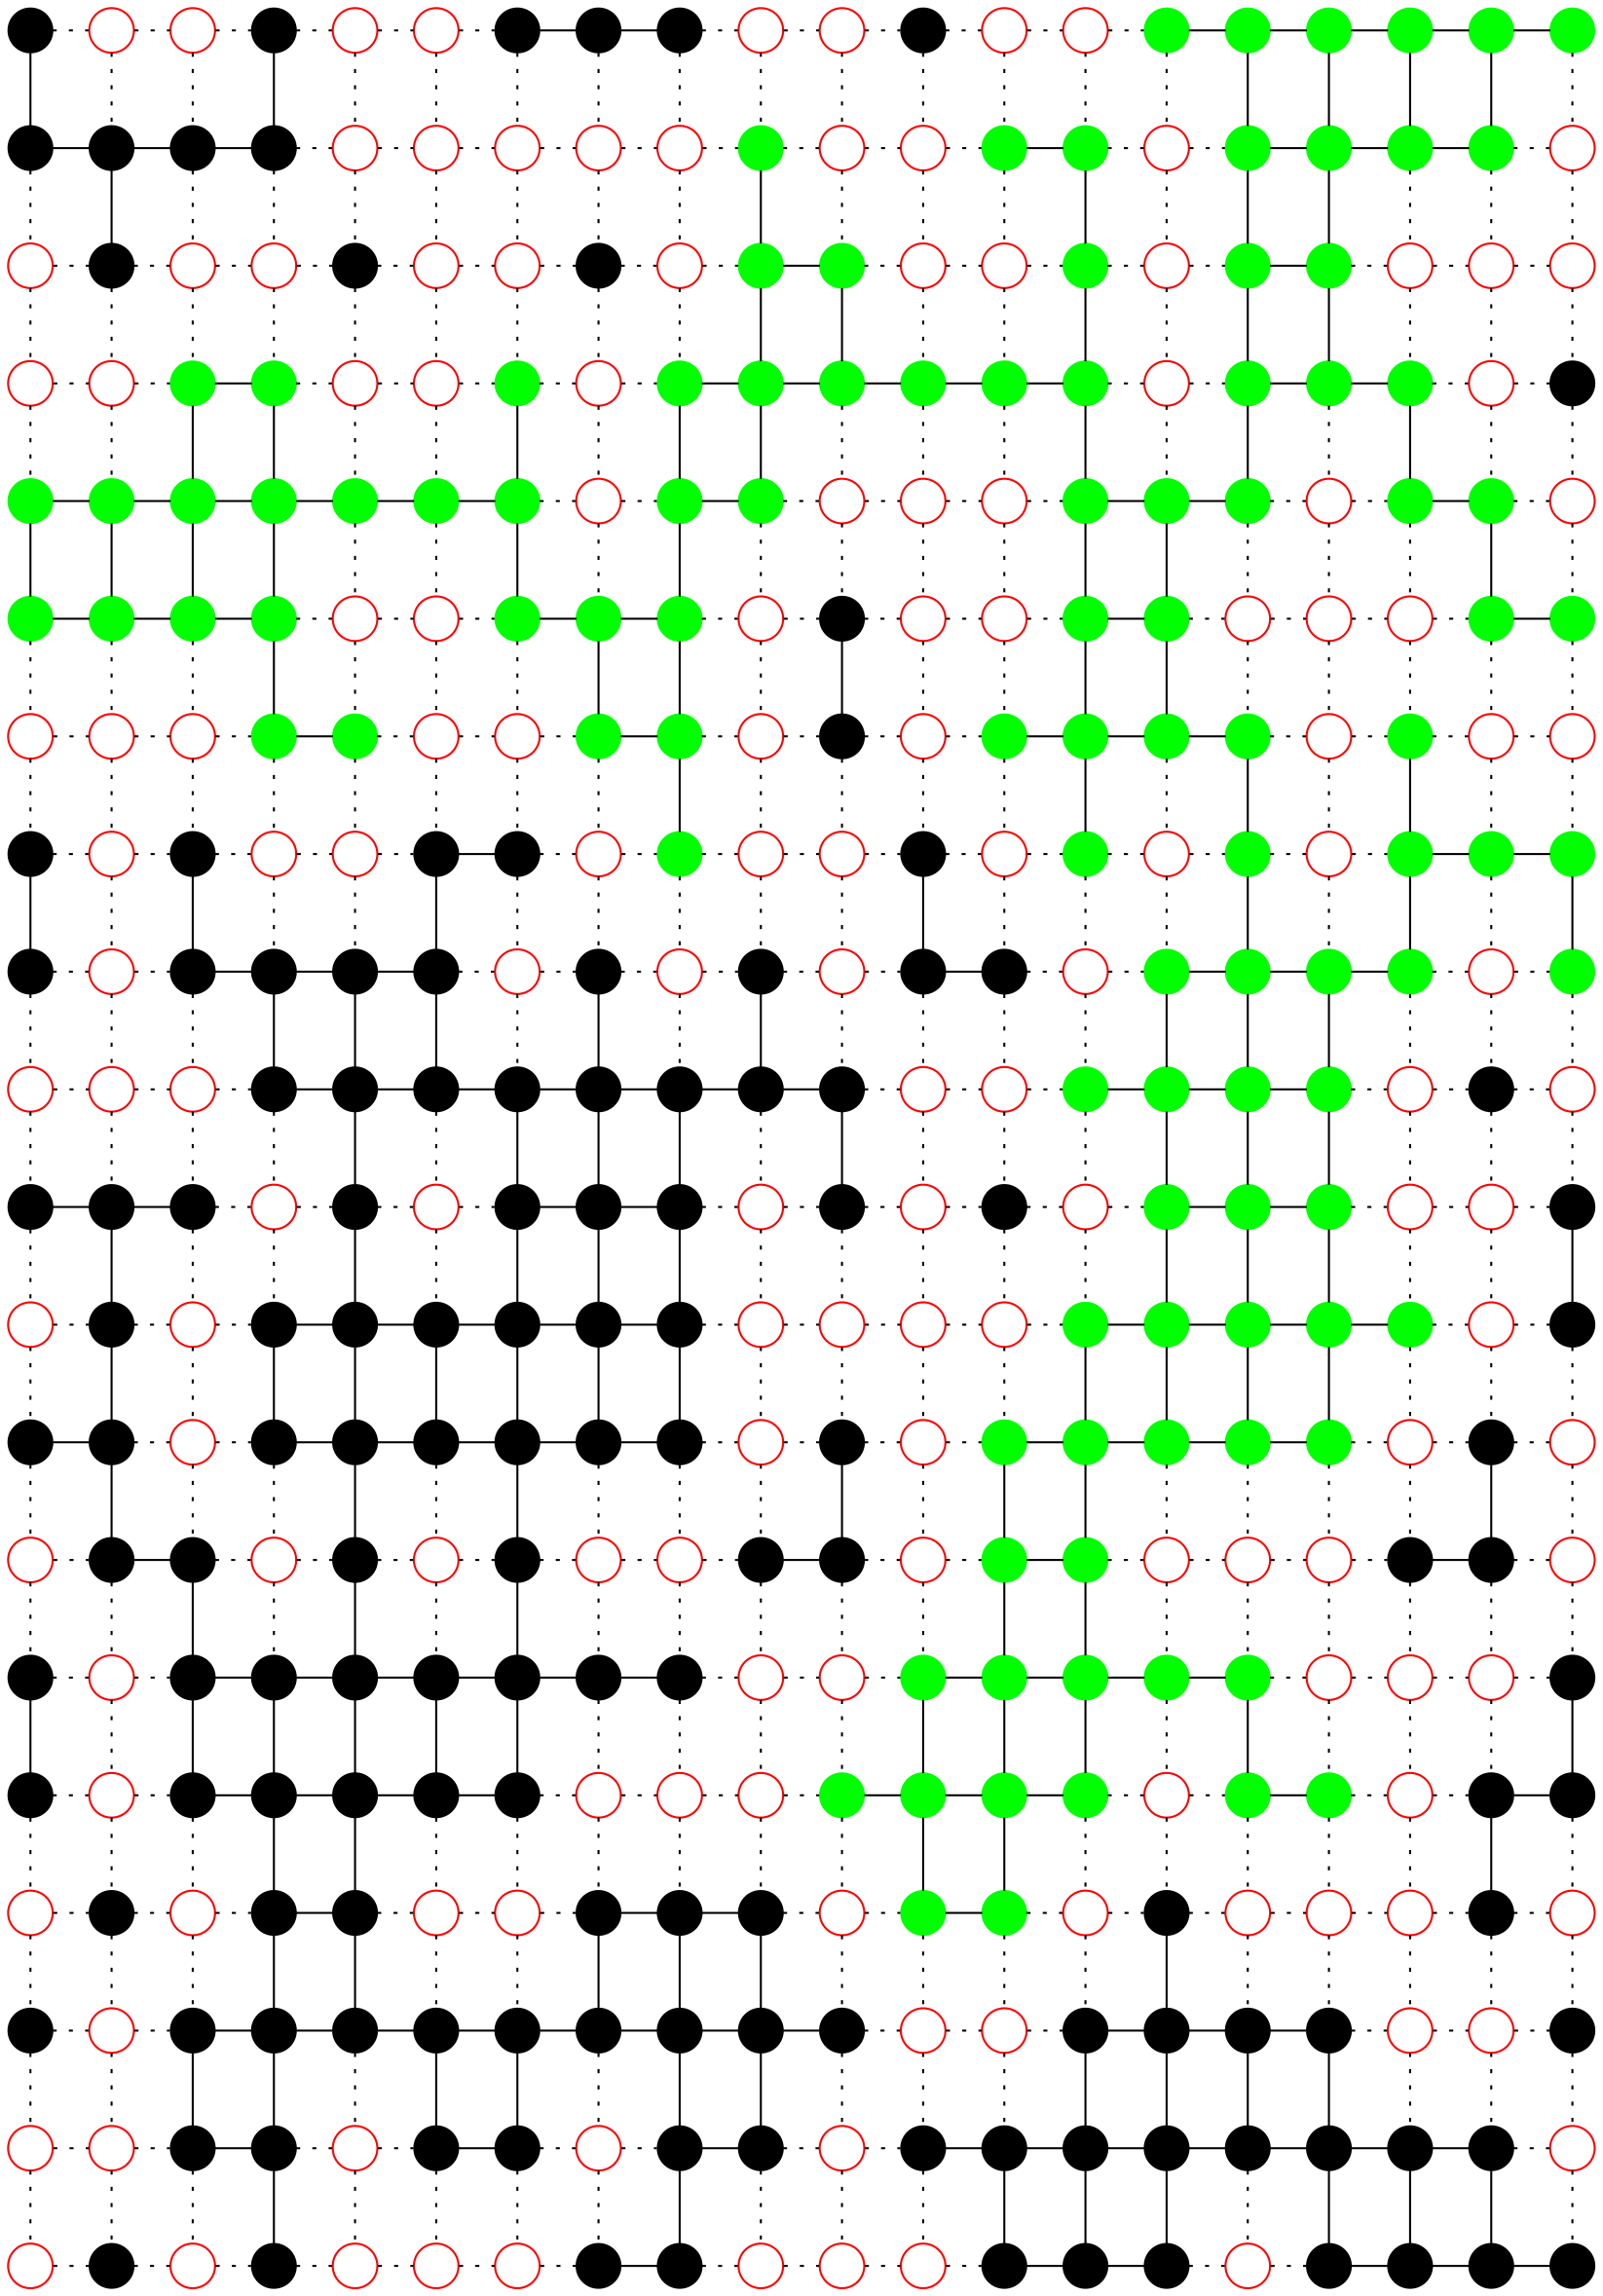 strict graph {
      node [label = ""  shape=point  width=0.3];
      edge [arrowhead = "none"]
      { rank=same 4357668232 4357668304 4357668376 4357668448 4357668520 4357668592 4357668664 4357668736 4357668808 4358381648 4358381720 4358381792 4358381864 4358381936 4358382008 4358382080 4358382152 4358382224 4358382296 4358382368 }
      { rank=same 4358382440 4358382512 4358382584 4358382656 4358382728 4358382800 4358382872 4358382944 4358383016 4358383088 4358383160 4358383232 4358383304 4358383376 4358383448 4358383520 4358383592 4358383664 4358383736 4358383808 }
      { rank=same 4358383880 4358383952 4358384024 4358384096 4358384168 4358384240 4358384312 4358384384 4358384456 4358384528 4358384600 4358384672 4358384744 4358384816 4358384888 4358384960 4358385032 4358385104 4358385176 4358385248 }
      { rank=same 4358385320 4358385392 4358385464 4358385536 4358385608 4358414416 4358414488 4358414560 4358414632 4358414704 4358414776 4358414848 4358414920 4358414992 4358415064 4358415136 4358415208 4358415280 4358415352 4358415424 }
      { rank=same 4358415496 4358415568 4358415640 4358415712 4358415784 4358415856 4358415928 4358416000 4358416072 4358416144 4358416216 4358416288 4358416360 4358416432 4358416504 4358416576 4358416648 4358416720 4358416792 4358416864 }
      { rank=same 4358416936 4358417008 4358417080 4358417152 4358417224 4358417296 4358417368 4358417440 4358417512 4358417584 4358417656 4358417728 4358417800 4358417872 4358417944 4358418016 4358418088 4358418160 4358418232 4358418304 }
      { rank=same 4358418376 4358455376 4358455448 4358455520 4358455592 4358455664 4358455736 4358455808 4358455880 4358455952 4358456024 4358456096 4358456168 4358456240 4358456312 4358456384 4358456456 4358456528 4358456600 4358456672 }
      { rank=same 4358456744 4358456816 4358456888 4358456960 4358457032 4358457104 4358457176 4358457248 4358457320 4358457392 4358457464 4358457536 4358457608 4358457680 4358457752 4358457824 4358457896 4358457968 4358458040 4358458112 }
      { rank=same 4358458184 4358458256 4358458328 4358458400 4358458472 4358458544 4358458616 4358458688 4358458760 4358458832 4358458904 4358458976 4358459048 4358459120 4358459192 4358459264 4358459336 4358492240 4358492312 4358492384 }
      { rank=same 4358492456 4358492528 4358492600 4358492672 4358492744 4358492816 4358492888 4358492960 4358493032 4358493104 4358493176 4358493248 4358493320 4358493392 4358493464 4358493536 4358493608 4358493680 4358493752 4358493824 }
      { rank=same 4358493896 4358493968 4358494040 4358494112 4358494184 4358494256 4358494328 4358494400 4358494472 4358494544 4358494616 4358494688 4358494760 4358494832 4358494904 4358494976 4358495048 4358495120 4358495192 4358495264 }
      { rank=same 4358495336 4358495408 4358495480 4358495552 4358495624 4358495696 4358495768 4358495840 4358495912 4358495984 4358496056 4358496128 4358496200 4358529104 4358529176 4358529248 4358529320 4358529392 4358529464 4358529536 }
      { rank=same 4358529608 4358529680 4358529752 4358529824 4358529896 4358529968 4358530040 4358530112 4358530184 4358530256 4358530328 4358530400 4358530472 4358530544 4358530616 4358530688 4358530760 4358530832 4358530904 4358530976 }
      { rank=same 4358531048 4358531120 4358531192 4358531264 4358531336 4358531408 4358531480 4358531552 4358531624 4358531696 4358531768 4358531840 4358531912 4358531984 4358532056 4358532128 4358532200 4358532272 4358532344 4358532416 }
      { rank=same 4358532488 4358532560 4358532632 4358532704 4358532776 4358532848 4358532920 4358532992 4358533064 4358565968 4358566040 4358566112 4358566184 4358566256 4358566328 4358566400 4358566472 4358566544 4358566616 4358566688 }
      { rank=same 4358566760 4358566832 4358566904 4358566976 4358567048 4358567120 4358567192 4358567264 4358567336 4358567408 4358567480 4358567552 4358567624 4358567696 4358567768 4358567840 4358567912 4358567984 4358568056 4358568128 }
      { rank=same 4358568200 4358568272 4358568344 4358568416 4358568488 4358568560 4358568632 4358568704 4358568776 4358568848 4358568920 4358568992 4358569064 4358569136 4358569208 4358569280 4358569352 4358569424 4358569496 4358569568 }
      { rank=same 4358569640 4358569712 4358569784 4358569856 4358569928 4358602832 4358602904 4358602976 4358603048 4358603120 4358603192 4358603264 4358603336 4358603408 4358603480 4358603552 4358603624 4358603696 4358603768 4358603840 }
      { rank=same 4358603912 4358603984 4358604056 4358604128 4358604200 4358604272 4358604344 4358604416 4358604488 4358604560 4358604632 4358604704 4358604776 4358604848 4358604920 4358604992 4358605064 4358605136 4358605208 4358605280 }
      { rank=same 4358605352 4358605424 4358605496 4358605568 4358605640 4358605712 4358605784 4358605856 4358605928 4358606000 4358606072 4358606144 4358606216 4358606288 4358606360 4358606432 4358606504 4358606576 4358606648 4358606720 }
      4357668232 -- { 4358382440 }
      4357668232 -- { 4357668304 } [style=dotted]
      4357668304 -- {  }
      4357668304 -- { 4357668232 4357668376 4358382512 } [style=dotted]
      4357668376 -- {  }
      4357668376 -- { 4357668304 4357668448 4358382584 } [style=dotted]
      4357668448 -- { 4358382656 }
      4357668448 -- { 4357668376 4357668520 } [style=dotted]
      4357668520 -- {  }
      4357668520 -- { 4358382728 4357668448 4357668592 } [style=dotted]
      4357668592 -- {  }
      4357668592 -- { 4357668520 4357668664 4358382800 } [style=dotted]
      4357668664 -- { 4357668736 }
      4357668664 -- { 4358382872 4357668592 } [style=dotted]
      4357668736 -- { 4357668664 4357668808 }
      4357668736 -- { 4358382944 } [style=dotted]
      4357668808 -- { 4357668736 }
      4357668808 -- { 4358383016 4358381648 } [style=dotted]
      4358381648 -- {  }
      4358381648 -- { 4358381720 4357668808 4358383088 } [style=dotted]
      4358381720 -- {  }
      4358381720 -- { 4358383160 4358381648 4358381792 } [style=dotted]
      4358381792 -- {  }
      4358381792 -- { 4358383232 4358381720 4358381864 } [style=dotted]
      4358381864 -- {  }
      4358381864 -- { 4358383304 4358381792 4358381936 } [style=dotted]
      4358381936 -- {  }
      4358381936 -- { 4358383376 4358381864 4358382008 } [style=dotted]
      4358382008 -- { 4358382080 }
      4358382008 -- { 4358383448 4358381936 } [style=dotted]
      4358382080 -- { 4358383520 4358382008 4358382152 }
      4358382080 -- {  } [style=dotted]
      4358382152 -- { 4358382080 4358382224 4358383592 }
      4358382152 -- {  } [style=dotted]
      4358382224 -- { 4358383664 4358382152 4358382296 }
      4358382224 -- {  } [style=dotted]
      4358382296 -- { 4358382224 4358382368 4358383736 }
      4358382296 -- {  } [style=dotted]
      4358382368 -- { 4358382296 }
      4358382368 -- { 4358383808 } [style=dotted]
      4358382440 -- { 4357668232 4358382512 }
      4358382440 -- { 4358383880 } [style=dotted]
      4358382512 -- { 4358383952 4358382440 4358382584 }
      4358382512 -- { 4357668304 } [style=dotted]
      4358382584 -- { 4358382512 4358382656 }
      4358382584 -- { 4357668376 4358384024 } [style=dotted]
      4358382656 -- { 4357668448 4358382584 }
      4358382656 -- { 4358382728 4358384096 } [style=dotted]
      4358382728 -- {  }
      4358382728 -- { 4357668520 4358382656 4358382800 4358384168 } [style=dotted]
      4358382800 -- {  }
      4358382800 -- { 4358382728 4358382872 4358384240 4357668592 } [style=dotted]
      4358382872 -- {  }
      4358382872 -- { 4358384312 4357668664 4358382800 4358382944 } [style=dotted]
      4358382944 -- {  }
      4358382944 -- { 4357668736 4358382872 4358383016 4358384384 } [style=dotted]
      4358383016 -- {  }
      4358383016 -- { 4358384456 4357668808 4358382944 4358383088 } [style=dotted]
      4358383088 -- { 4358384528 }
      4358383088 -- { 4358383016 4358383160 4358381648 } [style=dotted]
      4358383160 -- {  }
      4358383160 -- { 4358383232 4358381720 4358384600 4358383088 } [style=dotted]
      4358383232 -- {  }
      4358383232 -- { 4358384672 4358383160 4358383304 4358381792 } [style=dotted]
      4358383304 -- { 4358383376 }
      4358383304 -- { 4358383232 4358381864 4358384744 } [style=dotted]
      4358383376 -- { 4358384816 4358383304 }
      4358383376 -- { 4358383448 4358381936 } [style=dotted]
      4358383448 -- {  }
      4358383448 -- { 4358383376 4358383520 4358382008 4358384888 } [style=dotted]
      4358383520 -- { 4358382080 4358384960 4358383592 }
      4358383520 -- { 4358383448 } [style=dotted]
      4358383592 -- { 4358385032 4358383520 4358383664 4358382152 }
      4358383592 -- {  } [style=dotted]
      4358383664 -- { 4358382224 4358383592 4358383736 }
      4358383664 -- { 4358385104 } [style=dotted]
      4358383736 -- { 4358383664 4358382296 }
      4358383736 -- { 4358385176 4358383808 } [style=dotted]
      4358383808 -- {  }
      4358383808 -- { 4358382368 4358385248 4358383736 } [style=dotted]
      4358383880 -- {  }
      4358383880 -- { 4358385320 4358383952 4358382440 } [style=dotted]
      4358383952 -- { 4358382512 }
      4358383952 -- { 4358383880 4358384024 4358385392 } [style=dotted]
      4358384024 -- {  }
      4358384024 -- { 4358385464 4358383952 4358384096 4358382584 } [style=dotted]
      4358384096 -- {  }
      4358384096 -- { 4358385536 4358384024 4358384168 4358382656 } [style=dotted]
      4358384168 -- {  }
      4358384168 -- { 4358382728 4358385608 4358384096 4358384240 } [style=dotted]
      4358384240 -- {  }
      4358384240 -- { 4358384168 4358384312 4358382800 4358414416 } [style=dotted]
      4358384312 -- {  }
      4358384312 -- { 4358384384 4358382872 4358414488 4358384240 } [style=dotted]
      4358384384 -- {  }
      4358384384 -- { 4358384312 4358384456 4358414560 4358382944 } [style=dotted]
      4358384456 -- {  }
      4358384456 -- { 4358384384 4358384528 4358383016 4358414632 } [style=dotted]
      4358384528 -- { 4358414704 4358384600 4358383088 }
      4358384528 -- { 4358384456 } [style=dotted]
      4358384600 -- { 4358414776 4358384528 }
      4358384600 -- { 4358384672 4358383160 } [style=dotted]
      4358384672 -- {  }
      4358384672 -- { 4358383232 4358414848 4358384600 4358384744 } [style=dotted]
      4358384744 -- {  }
      4358384744 -- { 4358414920 4358384672 4358384816 4358383304 } [style=dotted]
      4358384816 -- { 4358383376 4358414992 }
      4358384816 -- { 4358384744 4358384888 } [style=dotted]
      4358384888 -- {  }
      4358384888 -- { 4358384816 4358384960 4358383448 4358415064 } [style=dotted]
      4358384960 -- { 4358385032 4358383520 4358415136 }
      4358384960 -- { 4358384888 } [style=dotted]
      4358385032 -- { 4358415208 4358384960 4358383592 }
      4358385032 -- { 4358385104 } [style=dotted]
      4358385104 -- {  }
      4358385104 -- { 4358385032 4358385176 4358383664 4358415280 } [style=dotted]
      4358385176 -- {  }
      4358385176 -- { 4358415352 4358385104 4358385248 4358383736 } [style=dotted]
      4358385248 -- {  }
      4358385248 -- { 4358415424 4358385176 4358383808 } [style=dotted]
      4358385320 -- {  }
      4358385320 -- { 4358383880 4358415496 4358385392 } [style=dotted]
      4358385392 -- {  }
      4358385392 -- { 4358385320 4358385464 4358383952 4358415568 } [style=dotted]
      4358385464 -- { 4358385536 4358415640 }
      4358385464 -- { 4358384024 4358385392 } [style=dotted]
      4358385536 -- { 4358385464 4358415712 }
      4358385536 -- { 4358385608 4358384096 } [style=dotted]
      4358385608 -- {  }
      4358385608 -- { 4358385536 4358384168 4358415784 4358414416 } [style=dotted]
      4358414416 -- {  }
      4358414416 -- { 4358414488 4358415856 4358385608 4358384240 } [style=dotted]
      4358414488 -- { 4358415928 }
      4358414488 -- { 4358384312 4358414416 4358414560 } [style=dotted]
      4358414560 -- {  }
      4358414560 -- { 4358384384 4358414488 4358414632 4358416000 } [style=dotted]
      4358414632 -- { 4358416072 4358414704 }
      4358414632 -- { 4358384456 4358414560 } [style=dotted]
      4358414704 -- { 4358384528 4358414632 4358414776 4358416144 }
      4358414704 -- {  } [style=dotted]
      4358414776 -- { 4358414848 4358384600 4358414704 }
      4358414776 -- { 4358416216 } [style=dotted]
      4358414848 -- { 4358414776 4358414920 }
      4358414848 -- { 4358384672 4358416288 } [style=dotted]
      4358414920 -- { 4358414848 4358414992 }
      4358414920 -- { 4358416360 4358384744 } [style=dotted]
      4358414992 -- { 4358416432 4358384816 4358414920 }
      4358414992 -- { 4358415064 } [style=dotted]
      4358415064 -- {  }
      4358415064 -- { 4358414992 4358415136 4358416504 4358384888 } [style=dotted]
      4358415136 -- { 4358416576 4358384960 4358415208 }
      4358415136 -- { 4358415064 } [style=dotted]
      4358415208 -- { 4358385032 4358415136 4358415280 }
      4358415208 -- { 4358416648 } [style=dotted]
      4358415280 -- { 4358416720 4358415208 }
      4358415280 -- { 4358385104 4358415352 } [style=dotted]
      4358415352 -- {  }
      4358415352 -- { 4358385176 4358415280 4358415424 4358416792 } [style=dotted]
      4358415424 -- {  }
      4358415424 -- { 4358416864 4358385248 4358415352 } [style=dotted]
      4358415496 -- { 4358415568 4358416936 }
      4358415496 -- { 4358385320 } [style=dotted]
      4358415568 -- { 4358415496 4358415640 4358417008 }
      4358415568 -- { 4358385392 } [style=dotted]
      4358415640 -- { 4358417080 4358385464 4358415568 4358415712 }
      4358415640 -- {  } [style=dotted]
      4358415712 -- { 4358385536 4358415640 4358415784 4358417152 }
      4358415712 -- {  } [style=dotted]
      4358415784 -- { 4358415712 4358415856 }
      4358415784 -- { 4358417224 4358385608 } [style=dotted]
      4358415856 -- { 4358415784 4358415928 }
      4358415856 -- { 4358417296 4358414416 } [style=dotted]
      4358415928 -- { 4358414488 4358417368 4358415856 }
      4358415928 -- { 4358416000 } [style=dotted]
      4358416000 -- {  }
      4358416000 -- { 4358417440 4358415928 4358416072 4358414560 } [style=dotted]
      4358416072 -- { 4358416144 4358414632 4358417512 }
      4358416072 -- { 4358416000 } [style=dotted]
      4358416144 -- { 4358416072 4358414704 }
      4358416144 -- { 4358417584 4358416216 } [style=dotted]
      4358416216 -- {  }
      4358416216 -- { 4358416144 4358416288 4358414776 4358417656 } [style=dotted]
      4358416288 -- {  }
      4358416288 -- { 4358414848 4358417728 4358416216 4358416360 } [style=dotted]
      4358416360 -- {  }
      4358416360 -- { 4358417800 4358416288 4358416432 4358414920 } [style=dotted]
      4358416432 -- { 4358414992 4358417872 4358416504 }
      4358416432 -- { 4358416360 } [style=dotted]
      4358416504 -- { 4358417944 4358416432 4358416576 }
      4358416504 -- { 4358415064 } [style=dotted]
      4358416576 -- { 4358415136 4358416504 }
      4358416576 -- { 4358416648 4358418016 } [style=dotted]
      4358416648 -- {  }
      4358416648 -- { 4358418088 4358416576 4358416720 4358415208 } [style=dotted]
      4358416720 -- { 4358416792 4358415280 }
      4358416720 -- { 4358416648 4358418160 } [style=dotted]
      4358416792 -- { 4358418232 4358416720 }
      4358416792 -- { 4358416864 4358415352 } [style=dotted]
      4358416864 -- {  }
      4358416864 -- { 4358418304 4358416792 4358415424 } [style=dotted]
      4358416936 -- { 4358415496 4358417008 }
      4358416936 -- { 4358418376 } [style=dotted]
      4358417008 -- { 4358416936 4358417080 4358415568 }
      4358417008 -- { 4358455376 } [style=dotted]
      4358417080 -- { 4358417152 4358415640 4358417008 }
      4358417080 -- { 4358455448 } [style=dotted]
      4358417152 -- { 4358417080 4358455520 4358415712 }
      4358417152 -- { 4358417224 } [style=dotted]
      4358417224 -- {  }
      4358417224 -- { 4358417152 4358417296 4358415784 4358455592 } [style=dotted]
      4358417296 -- {  }
      4358417296 -- { 4358455664 4358417224 4358417368 4358415856 } [style=dotted]
      4358417368 -- { 4358417440 4358415928 }
      4358417368 -- { 4358455736 4358417296 } [style=dotted]
      4358417440 -- { 4358455808 4358417368 4358417512 }
      4358417440 -- { 4358416000 } [style=dotted]
      4358417512 -- { 4358455880 4358417440 4358416072 }
      4358417512 -- { 4358417584 } [style=dotted]
      4358417584 -- {  }
      4358417584 -- { 4358416144 4358455952 4358417512 4358417656 } [style=dotted]
      4358417656 -- { 4358456024 }
      4358417656 -- { 4358417584 4358417728 4358416216 } [style=dotted]
      4358417728 -- {  }
      4358417728 -- { 4358417800 4358416288 4358456096 4358417656 } [style=dotted]
      4358417800 -- {  }
      4358417800 -- { 4358456168 4358417728 4358417872 4358416360 } [style=dotted]
      4358417872 -- { 4358417944 4358416432 4358456240 }
      4358417872 -- { 4358417800 } [style=dotted]
      4358417944 -- { 4358456312 4358417872 4358416504 }
      4358417944 -- { 4358418016 } [style=dotted]
      4358418016 -- {  }
      4358418016 -- { 4358456384 4358417944 4358418088 4358416576 } [style=dotted]
      4358418088 -- {  }
      4358418088 -- { 4358416648 4358456456 4358418016 4358418160 } [style=dotted]
      4358418160 -- {  }
      4358418160 -- { 4358418088 4358418232 4358416720 4358456528 } [style=dotted]
      4358418232 -- { 4358418304 4358416792 }
      4358418232 -- { 4358456600 4358418160 } [style=dotted]
      4358418304 -- { 4358418232 }
      4358418304 -- { 4358456672 4358416864 } [style=dotted]
      4358418376 -- {  }
      4358418376 -- { 4358416936 4358456744 4358455376 } [style=dotted]
      4358455376 -- {  }
      4358455376 -- { 4358455448 4358456816 4358418376 4358417008 } [style=dotted]
      4358455448 -- {  }
      4358455448 -- { 4358456888 4358417080 4358455376 4358455520 } [style=dotted]
      4358455520 -- { 4358417152 4358455592 }
      4358455520 -- { 4358455448 4358456960 } [style=dotted]
      4358455592 -- { 4358455520 }
      4358455592 -- { 4358457032 4358417224 4358455664 } [style=dotted]
      4358455664 -- {  }
      4358455664 -- { 4358417296 4358455592 4358455736 4358457104 } [style=dotted]
      4358455736 -- {  }
      4358455736 -- { 4358455808 4358457176 4358417368 4358455664 } [style=dotted]
      4358455808 -- { 4358417440 4358455880 }
      4358455808 -- { 4358455736 4358457248 } [style=dotted]
      4358455880 -- { 4358455808 4358457320 4358417512 }
      4358455880 -- { 4358455952 } [style=dotted]
      4358455952 -- {  }
      4358455952 -- { 4358457392 4358417584 4358455880 4358456024 } [style=dotted]
      4358456024 -- { 4358417656 }
      4358456024 -- { 4358455952 4358456096 4358457464 } [style=dotted]
      4358456096 -- {  }
      4358456096 -- { 4358457536 4358417728 4358456024 4358456168 } [style=dotted]
      4358456168 -- { 4358456240 }
      4358456168 -- { 4358417800 4358457608 4358456096 } [style=dotted]
      4358456240 -- { 4358457680 4358417872 4358456168 4358456312 }
      4358456240 -- {  } [style=dotted]
      4358456312 -- { 4358417944 4358456240 4358456384 }
      4358456312 -- { 4358457752 } [style=dotted]
      4358456384 -- { 4358457824 4358456312 }
      4358456384 -- { 4358456456 4358418016 } [style=dotted]
      4358456456 -- {  }
      4358456456 -- { 4358418088 4358456384 4358456528 4358457896 } [style=dotted]
      4358456528 -- { 4358457968 }
      4358456528 -- { 4358456456 4358456600 4358418160 } [style=dotted]
      4358456600 -- {  }
      4358456600 -- { 4358458040 4358418232 4358456528 4358456672 } [style=dotted]
      4358456672 -- {  }
      4358456672 -- { 4358418304 4358456600 4358458112 } [style=dotted]
      4358456744 -- { 4358458184 }
      4358456744 -- { 4358418376 4358456816 } [style=dotted]
      4358456816 -- {  }
      4358456816 -- { 4358458256 4358456744 4358456888 4358455376 } [style=dotted]
      4358456888 -- { 4358458328 }
      4358456888 -- { 4358456960 4358455448 4358456816 } [style=dotted]
      4358456960 -- {  }
      4358456960 -- { 4358458400 4358456888 4358457032 4358455520 } [style=dotted]
      4358457032 -- {  }
      4358457032 -- { 4358456960 4358457104 4358455592 4358458472 } [style=dotted]
      4358457104 -- { 4358458544 4358457176 }
      4358457104 -- { 4358457032 4358455664 } [style=dotted]
      4358457176 -- { 4358457104 }
      4358457176 -- { 4358457248 4358455736 4358458616 } [style=dotted]
      4358457248 -- {  }
      4358457248 -- { 4358455808 4358458688 4358457176 4358457320 } [style=dotted]
      4358457320 -- { 4358455880 }
      4358457320 -- { 4358458760 4358457248 4358457392 } [style=dotted]
      4358457392 -- {  }
      4358457392 -- { 4358455952 4358458832 4358457320 4358457464 } [style=dotted]
      4358457464 -- {  }
      4358457464 -- { 4358458904 4358457392 4358457536 4358456024 } [style=dotted]
      4358457536 -- { 4358458976 }
      4358457536 -- { 4358457608 4358456096 4358457464 } [style=dotted]
      4358457608 -- {  }
      4358457608 -- { 4358459048 4358457536 4358457680 4358456168 } [style=dotted]
      4358457680 -- { 4358456240 }
      4358457680 -- { 4358457608 4358457752 4358459120 } [style=dotted]
      4358457752 -- {  }
      4358457752 -- { 4358459192 4358457680 4358457824 4358456312 } [style=dotted]
      4358457824 -- { 4358459264 4358456384 }
      4358457824 -- { 4358457752 4358457896 } [style=dotted]
      4358457896 -- {  }
      4358457896 -- { 4358456456 4358459336 4358457824 4358457968 } [style=dotted]
      4358457968 -- { 4358458040 4358456528 4358492240 }
      4358457968 -- { 4358457896 } [style=dotted]
      4358458040 -- { 4358458112 4358457968 }
      4358458040 -- { 4358456600 4358492312 } [style=dotted]
      4358458112 -- { 4358458040 4358492384 }
      4358458112 -- { 4358456672 } [style=dotted]
      4358458184 -- { 4358456744 }
      4358458184 -- { 4358458256 4358492456 } [style=dotted]
      4358458256 -- {  }
      4358458256 -- { 4358492528 4358458184 4358458328 4358456816 } [style=dotted]
      4358458328 -- { 4358458400 4358456888 }
      4358458328 -- { 4358492600 4358458256 } [style=dotted]
      4358458400 -- { 4358492672 4358458328 4358458472 }
      4358458400 -- { 4358456960 } [style=dotted]
      4358458472 -- { 4358492744 4358458400 4358458544 }
      4358458472 -- { 4358457032 } [style=dotted]
      4358458544 -- { 4358457104 4358492816 4358458472 }
      4358458544 -- { 4358458616 } [style=dotted]
      4358458616 -- {  }
      4358458616 -- { 4358458544 4358458688 4358457176 4358492888 } [style=dotted]
      4358458688 -- { 4358492960 }
      4358458688 -- { 4358458760 4358457248 4358458616 } [style=dotted]
      4358458760 -- {  }
      4358458760 -- { 4358493032 4358458688 4358458832 4358457320 } [style=dotted]
      4358458832 -- { 4358493104 }
      4358458832 -- { 4358458760 4358458904 4358457392 } [style=dotted]
      4358458904 -- {  }
      4358458904 -- { 4358493176 4358458832 4358458976 4358457464 } [style=dotted]
      4358458976 -- { 4358459048 4358457536 }
      4358458976 -- { 4358493248 4358458904 } [style=dotted]
      4358459048 -- { 4358458976 }
      4358459048 -- { 4358457608 4358493320 4358459120 } [style=dotted]
      4358459120 -- {  }
      4358459120 -- { 4358459048 4358459192 4358457680 4358493392 } [style=dotted]
      4358459192 -- { 4358459264 4358493464 }
      4358459192 -- { 4358457752 4358459120 } [style=dotted]
      4358459264 -- { 4358459192 4358459336 4358493536 4358457824 }
      4358459264 -- {  } [style=dotted]
      4358459336 -- { 4358459264 4358493608 4358492240 }
      4358459336 -- { 4358457896 } [style=dotted]
      4358492240 -- { 4358459336 4358457968 }
      4358492240 -- { 4358492312 4358493680 } [style=dotted]
      4358492312 -- {  }
      4358492312 -- { 4358493752 4358458040 4358492240 4358492384 } [style=dotted]
      4358492384 -- { 4358458112 }
      4358492384 -- { 4358492312 4358493824 } [style=dotted]
      4358492456 -- {  }
      4358492456 -- { 4358493896 4358458184 4358492528 } [style=dotted]
      4358492528 -- {  }
      4358492528 -- { 4358458256 4358492456 4358492600 4358493968 } [style=dotted]
      4358492600 -- {  }
      4358492600 -- { 4358492672 4358494040 4358458328 4358492528 } [style=dotted]
      4358492672 -- { 4358458400 4358492744 }
      4358492672 -- { 4358492600 4358494112 } [style=dotted]
      4358492744 -- { 4358492672 4358492816 4358494184 4358458472 }
      4358492744 -- {  } [style=dotted]
      4358492816 -- { 4358458544 4358492744 4358492888 }
      4358492816 -- { 4358494256 } [style=dotted]
      4358492888 -- { 4358492816 4358492960 4358494328 }
      4358492888 -- { 4358458616 } [style=dotted]
      4358492960 -- { 4358494400 4358458688 4358492888 4358493032 }
      4358492960 -- {  } [style=dotted]
      4358493032 -- { 4358494472 4358492960 4358493104 }
      4358493032 -- { 4358458760 } [style=dotted]
      4358493104 -- { 4358458832 4358493032 4358493176 }
      4358493104 -- { 4358494544 } [style=dotted]
      4358493176 -- { 4358493104 4358494616 }
      4358493176 -- { 4358458904 4358493248 } [style=dotted]
      4358493248 -- {  }
      4358493248 -- { 4358493320 4358494688 4358458976 4358493176 } [style=dotted]
      4358493320 -- {  }
      4358493320 -- { 4358459048 4358493248 4358493392 4358494760 } [style=dotted]
      4358493392 -- { 4358493464 }
      4358493392 -- { 4358493320 4358494832 4358459120 } [style=dotted]
      4358493464 -- { 4358459192 4358493392 4358493536 4358494904 }
      4358493464 -- {  } [style=dotted]
      4358493536 -- { 4358459264 4358493464 4358493608 4358494976 }
      4358493536 -- {  } [style=dotted]
      4358493608 -- { 4358495048 4358459336 4358493536 }
      4358493608 -- { 4358493680 } [style=dotted]
      4358493680 -- {  }
      4358493680 -- { 4358495120 4358493608 4358493752 4358492240 } [style=dotted]
      4358493752 -- {  }
      4358493752 -- { 4358493824 4358492312 4358495192 4358493680 } [style=dotted]
      4358493824 -- {  }
      4358493824 -- { 4358495264 4358493752 4358492384 } [style=dotted]
      4358493896 -- { 4358493968 }
      4358493896 -- { 4358492456 4358495336 } [style=dotted]
      4358493968 -- { 4358495408 4358493896 4358494040 }
      4358493968 -- { 4358492528 } [style=dotted]
      4358494040 -- { 4358493968 }
      4358494040 -- { 4358494112 4358492600 4358495480 } [style=dotted]
      4358494112 -- {  }
      4358494112 -- { 4358492672 4358495552 4358494040 4358494184 } [style=dotted]
      4358494184 -- { 4358495624 4358492744 }
      4358494184 -- { 4358494112 4358494256 } [style=dotted]
      4358494256 -- {  }
      4358494256 -- { 4358492816 4358495696 4358494184 4358494328 } [style=dotted]
      4358494328 -- { 4358495768 4358494400 4358492888 }
      4358494328 -- { 4358494256 } [style=dotted]
      4358494400 -- { 4358494472 4358492960 4358495840 4358494328 }
      4358494400 -- {  } [style=dotted]
      4358494472 -- { 4358495912 4358494400 4358493032 }
      4358494472 -- { 4358494544 } [style=dotted]
      4358494544 -- {  }
      4358494544 -- { 4358494472 4358494616 4358493104 4358495984 } [style=dotted]
      4358494616 -- { 4358493176 }
      4358494616 -- { 4358496056 4358494544 4358494688 } [style=dotted]
      4358494688 -- {  }
      4358494688 -- { 4358496128 4358494616 4358494760 4358493248 } [style=dotted]
      4358494760 -- {  }
      4358494760 -- { 4358493320 4358496200 4358494688 4358494832 } [style=dotted]
      4358494832 -- {  }
      4358494832 -- { 4358494760 4358494904 4358493392 4358529104 } [style=dotted]
      4358494904 -- { 4358494976 4358493464 4358529176 }
      4358494904 -- { 4358494832 } [style=dotted]
      4358494976 -- { 4358494904 4358495048 4358529248 4358493536 }
      4358494976 -- {  } [style=dotted]
      4358495048 -- { 4358494976 4358493608 4358529320 }
      4358495048 -- { 4358495120 } [style=dotted]
      4358495120 -- {  }
      4358495120 -- { 4358529392 4358495048 4358495192 4358493680 } [style=dotted]
      4358495192 -- {  }
      4358495192 -- { 4358529464 4358495120 4358495264 4358493752 } [style=dotted]
      4358495264 -- { 4358529536 }
      4358495264 -- { 4358493824 4358495192 } [style=dotted]
      4358495336 -- {  }
      4358495336 -- { 4358529608 4358495408 4358493896 } [style=dotted]
      4358495408 -- { 4358493968 4358529680 }
      4358495408 -- { 4358495336 4358495480 } [style=dotted]
      4358495480 -- {  }
      4358495480 -- { 4358495408 4358495552 4358494040 4358529752 } [style=dotted]
      4358495552 -- { 4358495624 4358529824 }
      4358495552 -- { 4358494112 4358495480 } [style=dotted]
      4358495624 -- { 4358529896 4358495552 4358495696 4358494184 }
      4358495624 -- {  } [style=dotted]
      4358495696 -- { 4358495624 4358495768 4358529968 }
      4358495696 -- { 4358494256 } [style=dotted]
      4358495768 -- { 4358530040 4358495696 4358495840 4358494328 }
      4358495768 -- {  } [style=dotted]
      4358495840 -- { 4358530112 4358495768 4358495912 4358494400 }
      4358495840 -- {  } [style=dotted]
      4358495912 -- { 4358494472 4358530184 4358495840 }
      4358495912 -- { 4358495984 } [style=dotted]
      4358495984 -- {  }
      4358495984 -- { 4358495912 4358496056 4358494544 4358530256 } [style=dotted]
      4358496056 -- {  }
      4358496056 -- { 4358496128 4358494616 4358530328 4358495984 } [style=dotted]
      4358496128 -- {  }
      4358496128 -- { 4358496056 4358496200 4358530400 4358494688 } [style=dotted]
      4358496200 -- {  }
      4358496200 -- { 4358496128 4358494760 4358530472 4358529104 } [style=dotted]
      4358529104 -- { 4358529176 4358530544 }
      4358529104 -- { 4358496200 4358494832 } [style=dotted]
      4358529176 -- { 4358494904 4358529104 4358529248 4358530616 }
      4358529176 -- {  } [style=dotted]
      4358529248 -- { 4358494976 4358529176 4358529320 4358530688 }
      4358529248 -- {  } [style=dotted]
      4358529320 -- { 4358530760 4358495048 4358529248 4358529392 }
      4358529320 -- {  } [style=dotted]
      4358529392 -- { 4358529320 }
      4358529392 -- { 4358495120 4358529464 4358530832 } [style=dotted]
      4358529464 -- {  }
      4358529464 -- { 4358529536 4358530904 4358495192 4358529392 } [style=dotted]
      4358529536 -- { 4358495264 }
      4358529536 -- { 4358529464 4358530976 } [style=dotted]
      4358529608 -- { 4358529680 }
      4358529608 -- { 4358531048 4358495336 } [style=dotted]
      4358529680 -- { 4358495408 4358529608 4358531120 }
      4358529680 -- { 4358529752 } [style=dotted]
      4358529752 -- {  }
      4358529752 -- { 4358529680 4358529824 4358531192 4358495480 } [style=dotted]
      4358529824 -- { 4358495552 4358529896 }
      4358529824 -- { 4358531264 4358529752 } [style=dotted]
      4358529896 -- { 4358495624 4358531336 4358529824 4358529968 }
      4358529896 -- {  } [style=dotted]
      4358529968 -- { 4358495696 4358529896 4358530040 }
      4358529968 -- { 4358531408 } [style=dotted]
      4358530040 -- { 4358495768 4358529968 4358530112 4358531480 }
      4358530040 -- {  } [style=dotted]
      4358530112 -- { 4358530184 4358495840 4358530040 }
      4358530112 -- { 4358531552 } [style=dotted]
      4358530184 -- { 4358495912 4358530112 }
      4358530184 -- { 4358530256 4358531624 } [style=dotted]
      4358530256 -- {  }
      4358530256 -- { 4358530184 4358530328 4358531696 4358495984 } [style=dotted]
      4358530328 -- { 4358531768 }
      4358530328 -- { 4358496056 4358530256 4358530400 } [style=dotted]
      4358530400 -- {  }
      4358530400 -- { 4358496128 4358530328 4358530472 4358531840 } [style=dotted]
      4358530472 -- { 4358531912 4358530544 }
      4358530472 -- { 4358496200 4358530400 } [style=dotted]
      4358530544 -- { 4358531984 4358530472 4358530616 4358529104 }
      4358530544 -- {  } [style=dotted]
      4358530616 -- { 4358530688 4358529176 4358530544 }
      4358530616 -- { 4358532056 } [style=dotted]
      4358530688 -- { 4358530616 4358530760 4358529248 }
      4358530688 -- { 4358532128 } [style=dotted]
      4358530760 -- { 4358530688 4358529320 }
      4358530760 -- { 4358530832 4358532200 } [style=dotted]
      4358530832 -- {  }
      4358530832 -- { 4358532272 4358530760 4358530904 4358529392 } [style=dotted]
      4358530904 -- { 4358532344 }
      4358530904 -- { 4358530832 4358530976 4358529464 } [style=dotted]
      4358530976 -- {  }
      4358530976 -- { 4358529536 4358532416 4358530904 } [style=dotted]
      4358531048 -- {  }
      4358531048 -- { 4358532488 4358531120 4358529608 } [style=dotted]
      4358531120 -- { 4358529680 4358531192 }
      4358531120 -- { 4358532560 4358531048 } [style=dotted]
      4358531192 -- { 4358532632 4358531120 }
      4358531192 -- { 4358531264 4358529752 } [style=dotted]
      4358531264 -- {  }
      4358531264 -- { 4358531336 4358529824 4358532704 4358531192 } [style=dotted]
      4358531336 -- { 4358532776 4358529896 }
      4358531336 -- { 4358531264 4358531408 } [style=dotted]
      4358531408 -- {  }
      4358531408 -- { 4358531336 4358531480 4358529968 4358532848 } [style=dotted]
      4358531480 -- { 4358532920 4358530040 }
      4358531480 -- { 4358531408 4358531552 } [style=dotted]
      4358531552 -- {  }
      4358531552 -- { 4358532992 4358531480 4358531624 4358530112 } [style=dotted]
      4358531624 -- {  }
      4358531624 -- { 4358530184 4358533064 4358531552 4358531696 } [style=dotted]
      4358531696 -- { 4358531768 }
      4358531696 -- { 4358531624 4358530256 4358565968 } [style=dotted]
      4358531768 -- { 4358530328 4358531696 }
      4358531768 -- { 4358531840 4358566040 } [style=dotted]
      4358531840 -- {  }
      4358531840 -- { 4358531768 4358531912 4358566112 4358530400 } [style=dotted]
      4358531912 -- { 4358531984 4358530472 4358566184 }
      4358531912 -- { 4358531840 } [style=dotted]
      4358531984 -- { 4358566256 4358531912 4358530544 }
      4358531984 -- { 4358532056 } [style=dotted]
      4358532056 -- {  }
      4358532056 -- { 4358566328 4358531984 4358532128 4358530616 } [style=dotted]
      4358532128 -- {  }
      4358532128 -- { 4358530688 4358566400 4358532056 4358532200 } [style=dotted]
      4358532200 -- {  }
      4358532200 -- { 4358566472 4358532128 4358532272 4358530760 } [style=dotted]
      4358532272 -- { 4358532344 }
      4358532272 -- { 4358530832 4358566544 4358532200 } [style=dotted]
      4358532344 -- { 4358532272 4358530904 }
      4358532344 -- { 4358532416 4358566616 } [style=dotted]
      4358532416 -- {  }
      4358532416 -- { 4358530976 4358566688 4358532344 } [style=dotted]
      4358532488 -- { 4358566760 }
      4358532488 -- { 4358532560 4358531048 } [style=dotted]
      4358532560 -- {  }
      4358532560 -- { 4358532488 4358532632 4358531120 4358566832 } [style=dotted]
      4358532632 -- { 4358566904 4358532704 4358531192 }
      4358532632 -- { 4358532560 } [style=dotted]
      4358532704 -- { 4358566976 4358532632 4358532776 }
      4358532704 -- { 4358531264 } [style=dotted]
      4358532776 -- { 4358531336 4358567048 4358532704 4358532848 }
      4358532776 -- {  } [style=dotted]
      4358532848 -- { 4358532776 4358532920 4358567120 }
      4358532848 -- { 4358531408 } [style=dotted]
      4358532920 -- { 4358532992 4358531480 4358567192 4358532848 }
      4358532920 -- {  } [style=dotted]
      4358532992 -- { 4358532920 4358533064 }
      4358532992 -- { 4358567264 4358531552 } [style=dotted]
      4358533064 -- { 4358532992 }
      4358533064 -- { 4358531624 4358567336 4358565968 } [style=dotted]
      4358565968 -- {  }
      4358565968 -- { 4358566040 4358567408 4358533064 4358531696 } [style=dotted]
      4358566040 -- {  }
      4358566040 -- { 4358567480 4358531768 4358565968 4358566112 } [style=dotted]
      4358566112 -- { 4358566184 4358567552 }
      4358566112 -- { 4358531840 4358566040 } [style=dotted]
      4358566184 -- { 4358567624 4358531912 4358566112 4358566256 }
      4358566184 -- {  } [style=dotted]
      4358566256 -- { 4358531984 4358566184 4358566328 4358567696 }
      4358566256 -- {  } [style=dotted]
      4358566328 -- { 4358566400 4358566256 }
      4358566328 -- { 4358567768 4358532056 } [style=dotted]
      4358566400 -- { 4358566328 4358567840 }
      4358566400 -- { 4358532128 4358566472 } [style=dotted]
      4358566472 -- {  }
      4358566472 -- { 4358566400 4358566544 4358567912 4358532200 } [style=dotted]
      4358566544 -- {  }
      4358566544 -- { 4358532272 4358566472 4358566616 4358567984 } [style=dotted]
      4358566616 -- {  }
      4358566616 -- { 4358566544 4358566688 4358568056 4358532344 } [style=dotted]
      4358566688 -- { 4358568128 }
      4358566688 -- { 4358532416 4358566616 } [style=dotted]
      4358566760 -- { 4358532488 }
      4358566760 -- { 4358568200 4358566832 } [style=dotted]
      4358566832 -- {  }
      4358566832 -- { 4358568272 4358532560 4358566760 4358566904 } [style=dotted]
      4358566904 -- { 4358532632 4358566976 }
      4358566904 -- { 4358566832 4358568344 } [style=dotted]
      4358566976 -- { 4358567048 4358568416 4358532704 4358566904 }
      4358566976 -- {  } [style=dotted]
      4358567048 -- { 4358532776 4358566976 4358567120 4358568488 }
      4358567048 -- {  } [style=dotted]
      4358567120 -- { 4358567048 4358567192 4358532848 }
      4358567120 -- { 4358568560 } [style=dotted]
      4358567192 -- { 4358532920 4358567120 }
      4358567192 -- { 4358568632 4358567264 } [style=dotted]
      4358567264 -- {  }
      4358567264 -- { 4358532992 4358567192 4358567336 4358568704 } [style=dotted]
      4358567336 -- {  }
      4358567336 -- { 4358568776 4358533064 4358567264 4358567408 } [style=dotted]
      4358567408 -- {  }
      4358567408 -- { 4358568848 4358567336 4358567480 4358565968 } [style=dotted]
      4358567480 -- { 4358567552 }
      4358567480 -- { 4358566040 4358568920 4358567408 } [style=dotted]
      4358567552 -- { 4358568992 4358567480 4358567624 4358566112 }
      4358567552 -- {  } [style=dotted]
      4358567624 -- { 4358567552 4358567696 4358566184 4358569064 }
      4358567624 -- {  } [style=dotted]
      4358567696 -- { 4358567624 4358566256 }
      4358567696 -- { 4358569136 4358567768 } [style=dotted]
      4358567768 -- {  }
      4358567768 -- { 4358567696 4358567840 4358566328 4358569208 } [style=dotted]
      4358567840 -- { 4358566400 4358567912 }
      4358567840 -- { 4358569280 4358567768 } [style=dotted]
      4358567912 -- { 4358567840 }
      4358567912 -- { 4358569352 4358567984 4358566472 } [style=dotted]
      4358567984 -- {  }
      4358567984 -- { 4358566544 4358569424 4358567912 4358568056 } [style=dotted]
      4358568056 -- { 4358569496 4358568128 }
      4358568056 -- { 4358567984 4358566616 } [style=dotted]
      4358568128 -- { 4358566688 4358568056 }
      4358568128 -- { 4358569568 } [style=dotted]
      4358568200 -- {  }
      4358568200 -- { 4358569640 4358568272 4358566760 } [style=dotted]
      4358568272 -- {  }
      4358568272 -- { 4358568200 4358568344 4358566832 4358569712 } [style=dotted]
      4358568344 -- {  }
      4358568344 -- { 4358569784 4358568272 4358568416 4358566904 } [style=dotted]
      4358568416 -- { 4358569856 4358568488 4358566976 }
      4358568416 -- { 4358568344 } [style=dotted]
      4358568488 -- { 4358567048 4358569928 4358568416 }
      4358568488 -- { 4358568560 } [style=dotted]
      4358568560 -- {  }
      4358568560 -- { 4358568488 4358568632 4358567120 4358602832 } [style=dotted]
      4358568632 -- {  }
      4358568632 -- { 4358568704 4358567192 4358602904 4358568560 } [style=dotted]
      4358568704 -- { 4358568776 4358602976 }
      4358568704 -- { 4358568632 4358567264 } [style=dotted]
      4358568776 -- { 4358568704 4358568848 4358603048 }
      4358568776 -- { 4358567336 } [style=dotted]
      4358568848 -- { 4358603120 4358568776 }
      4358568848 -- { 4358568920 4358567408 } [style=dotted]
      4358568920 -- {  }
      4358568920 -- { 4358603192 4358568848 4358568992 4358567480 } [style=dotted]
      4358568992 -- { 4358567552 4358569064 }
      4358568992 -- { 4358603264 4358568920 } [style=dotted]
      4358569064 -- { 4358568992 4358567624 }
      4358569064 -- { 4358603336 4358569136 } [style=dotted]
      4358569136 -- {  }
      4358569136 -- { 4358567696 4358603408 4358569064 4358569208 } [style=dotted]
      4358569208 -- { 4358603480 }
      4358569208 -- { 4358569136 4358569280 4358567768 } [style=dotted]
      4358569280 -- {  }
      4358569280 -- { 4358569352 4358567840 4358603552 4358569208 } [style=dotted]
      4358569352 -- {  }
      4358569352 -- { 4358603624 4358569280 4358569424 4358567912 } [style=dotted]
      4358569424 -- {  }
      4358569424 -- { 4358569352 4358569496 4358603696 4358567984 } [style=dotted]
      4358569496 -- { 4358568056 }
      4358569496 -- { 4358603768 4358569424 4358569568 } [style=dotted]
      4358569568 -- {  }
      4358569568 -- { 4358603840 4358569496 4358568128 } [style=dotted]
      4358569640 -- {  }
      4358569640 -- { 4358568200 4358603912 4358569712 } [style=dotted]
      4358569712 -- {  }
      4358569712 -- { 4358569640 4358569784 4358568272 4358603984 } [style=dotted]
      4358569784 -- { 4358569856 4358604056 }
      4358569784 -- { 4358568344 4358569712 } [style=dotted]
      4358569856 -- { 4358569784 4358569928 4358604128 4358568416 }
      4358569856 -- {  } [style=dotted]
      4358569928 -- { 4358569856 4358568488 4358602832 }
      4358569928 -- { 4358604200 } [style=dotted]
      4358602832 -- { 4358602904 4358604272 4358569928 }
      4358602832 -- { 4358568560 } [style=dotted]
      4358602904 -- { 4358604344 4358602832 4358602976 }
      4358602904 -- { 4358568632 } [style=dotted]
      4358602976 -- { 4358568704 4358602904 4358603048 }
      4358602976 -- { 4358604416 } [style=dotted]
      4358603048 -- { 4358604488 4358568776 4358602976 4358603120 }
      4358603048 -- {  } [style=dotted]
      4358603120 -- { 4358568848 4358603048 4358603192 4358604560 }
      4358603120 -- {  } [style=dotted]
      4358603192 -- { 4358603120 }
      4358603192 -- { 4358603264 4358604632 4358568920 } [style=dotted]
      4358603264 -- {  }
      4358603264 -- { 4358568992 4358603192 4358603336 4358604704 } [style=dotted]
      4358603336 -- {  }
      4358603336 -- { 4358603264 4358603408 4358604776 4358569064 } [style=dotted]
      4358603408 -- { 4358604848 4358603480 }
      4358603408 -- { 4358569136 4358603336 } [style=dotted]
      4358603480 -- { 4358603408 4358603552 4358604920 4358569208 }
      4358603480 -- {  } [style=dotted]
      4358603552 -- { 4358604992 4358603480 4358603624 }
      4358603552 -- { 4358569280 } [style=dotted]
      4358603624 -- { 4358605064 4358603552 }
      4358603624 -- { 4358569352 4358603696 } [style=dotted]
      4358603696 -- {  }
      4358603696 -- { 4358605136 4358569424 4358603624 4358603768 } [style=dotted]
      4358603768 -- {  }
      4358603768 -- { 4358569496 4358603696 4358603840 4358605208 } [style=dotted]
      4358603840 -- {  }
      4358603840 -- { 4358605280 4358569568 4358603768 } [style=dotted]
      4358603912 -- {  }
      4358603912 -- { 4358569640 4358603984 4358605352 } [style=dotted]
      4358603984 -- {  }
      4358603984 -- { 4358603912 4358604056 4358605424 4358569712 } [style=dotted]
      4358604056 -- { 4358569784 4358604128 }
      4358604056 -- { 4358605496 4358603984 } [style=dotted]
      4358604128 -- { 4358569856 4358604056 4358605568 }
      4358604128 -- { 4358604200 } [style=dotted]
      4358604200 -- {  }
      4358604200 -- { 4358605640 4358569928 4358604128 4358604272 } [style=dotted]
      4358604272 -- { 4358604344 4358602832 }
      4358604272 -- { 4358605712 4358604200 } [style=dotted]
      4358604344 -- { 4358602904 4358604272 }
      4358604344 -- { 4358604416 4358605784 } [style=dotted]
      4358604416 -- {  }
      4358604416 -- { 4358605856 4358604344 4358604488 4358602976 } [style=dotted]
      4358604488 -- { 4358604560 4358603048 4358605928 }
      4358604488 -- { 4358604416 } [style=dotted]
      4358604560 -- { 4358604488 4358603120 }
      4358604560 -- { 4358606000 4358604632 } [style=dotted]
      4358604632 -- {  }
      4358604632 -- { 4358604560 4358604704 4358603192 4358606072 } [style=dotted]
      4358604704 -- { 4358604776 }
      4358604704 -- { 4358603264 4358606144 4358604632 } [style=dotted]
      4358604776 -- { 4358606216 4358604704 4358604848 }
      4358604776 -- { 4358603336 } [style=dotted]
      4358604848 -- { 4358603408 4358606288 4358604776 4358604920 }
      4358604848 -- {  } [style=dotted]
      4358604920 -- { 4358606360 4358604848 4358604992 4358603480 }
      4358604920 -- {  } [style=dotted]
      4358604992 -- { 4358605064 4358603552 4358604920 }
      4358604992 -- { 4358606432 } [style=dotted]
      4358605064 -- { 4358606504 4358604992 4358605136 4358603624 }
      4358605064 -- {  } [style=dotted]
      4358605136 -- { 4358605064 4358605208 4358606576 }
      4358605136 -- { 4358603696 } [style=dotted]
      4358605208 -- { 4358606648 4358605136 }
      4358605208 -- { 4358605280 4358603768 } [style=dotted]
      4358605280 -- {  }
      4358605280 -- { 4358606720 4358605208 4358603840 } [style=dotted]
      4358605352 -- {  }
      4358605352 -- { 4358603912 4358605424 } [style=dotted]
      4358605424 -- {  }
      4358605424 -- { 4358605352 4358605496 4358603984 } [style=dotted]
      4358605496 -- {  }
      4358605496 -- { 4358605568 4358604056 4358605424 } [style=dotted]
      4358605568 -- { 4358604128 }
      4358605568 -- { 4358605496 4358605640 } [style=dotted]
      4358605640 -- {  }
      4358605640 -- { 4358605568 4358605712 4358604200 } [style=dotted]
      4358605712 -- {  }
      4358605712 -- { 4358605640 4358605784 4358604272 } [style=dotted]
      4358605784 -- {  }
      4358605784 -- { 4358605712 4358605856 4358604344 } [style=dotted]
      4358605856 -- { 4358605928 }
      4358605856 -- { 4358604416 4358605784 } [style=dotted]
      4358605928 -- { 4358605856 4358604488 }
      4358605928 -- { 4358606000 } [style=dotted]
      4358606000 -- {  }
      4358606000 -- { 4358604560 4358605928 4358606072 } [style=dotted]
      4358606072 -- {  }
      4358606072 -- { 4358606000 4358606144 4358604632 } [style=dotted]
      4358606144 -- {  }
      4358606144 -- { 4358606216 4358604704 4358606072 } [style=dotted]
      4358606216 -- { 4358606288 4358604776 }
      4358606216 -- { 4358606144 } [style=dotted]
      4358606288 -- { 4358606216 4358606360 4358604848 }
      4358606288 -- {  } [style=dotted]
      4358606360 -- { 4358606288 4358604920 }
      4358606360 -- { 4358606432 } [style=dotted]
      4358606432 -- {  }
      4358606432 -- { 4358606360 4358606504 4358604992 } [style=dotted]
      4358606504 -- { 4358605064 4358606576 }
      4358606504 -- { 4358606432 } [style=dotted]
      4358606576 -- { 4358606504 4358606648 4358605136 }
      4358606576 -- {  } [style=dotted]
      4358606648 -- { 4358606720 4358605208 4358606576 }
      4358606648 -- {  } [style=dotted]
      4358606720 -- { 4358606648 }
      4358606720 -- { 4358605280 } [style=dotted]
      4357668304 [shape=circle color=red]
      4357668376 [shape=circle color=red]
      4357668520 [shape=circle color=red]
      4357668592 [shape=circle color=red]
      4358381648 [shape=circle color=red]
      4358381720 [shape=circle color=red]
      4358381864 [shape=circle color=red]
      4358381936 [shape=circle color=red]
      4358382728 [shape=circle color=red]
      4358382800 [shape=circle color=red]
      4358382872 [shape=circle color=red]
      4358382944 [shape=circle color=red]
      4358383016 [shape=circle color=red]
      4358383160 [shape=circle color=red]
      4358383232 [shape=circle color=red]
      4358383448 [shape=circle color=red]
      4358383808 [shape=circle color=red]
      4358383880 [shape=circle color=red]
      4358384024 [shape=circle color=red]
      4358384096 [shape=circle color=red]
      4358384240 [shape=circle color=red]
      4358384312 [shape=circle color=red]
      4358384456 [shape=circle color=red]
      4358384672 [shape=circle color=red]
      4358384744 [shape=circle color=red]
      4358384888 [shape=circle color=red]
      4358385104 [shape=circle color=red]
      4358385176 [shape=circle color=red]
      4358385248 [shape=circle color=red]
      4358385320 [shape=circle color=red]
      4358385392 [shape=circle color=red]
      4358385608 [shape=circle color=red]
      4358414416 [shape=circle color=red]
      4358414560 [shape=circle color=red]
      4358415064 [shape=circle color=red]
      4358415352 [shape=circle color=red]
      4358416000 [shape=circle color=red]
      4358416216 [shape=circle color=red]
      4358416288 [shape=circle color=red]
      4358416360 [shape=circle color=red]
      4358416648 [shape=circle color=red]
      4358416864 [shape=circle color=red]
      4358417224 [shape=circle color=red]
      4358417296 [shape=circle color=red]
      4358417584 [shape=circle color=red]
      4358417728 [shape=circle color=red]
      4358417800 [shape=circle color=red]
      4358418016 [shape=circle color=red]
      4358418088 [shape=circle color=red]
      4358418160 [shape=circle color=red]
      4358418376 [shape=circle color=red]
      4358455376 [shape=circle color=red]
      4358455448 [shape=circle color=red]
      4358455664 [shape=circle color=red]
      4358455736 [shape=circle color=red]
      4358455952 [shape=circle color=red]
      4358456096 [shape=circle color=red]
      4358456456 [shape=circle color=red]
      4358456600 [shape=circle color=red]
      4358456672 [shape=circle color=red]
      4358456816 [shape=circle color=red]
      4358456960 [shape=circle color=red]
      4358457032 [shape=circle color=red]
      4358457248 [shape=circle color=red]
      4358457392 [shape=circle color=red]
      4358457464 [shape=circle color=red]
      4358457608 [shape=circle color=red]
      4358457752 [shape=circle color=red]
      4358457896 [shape=circle color=red]
      4358458256 [shape=circle color=red]
      4358458616 [shape=circle color=red]
      4358458760 [shape=circle color=red]
      4358458904 [shape=circle color=red]
      4358459120 [shape=circle color=red]
      4358492312 [shape=circle color=red]
      4358492456 [shape=circle color=red]
      4358492528 [shape=circle color=red]
      4358492600 [shape=circle color=red]
      4358493248 [shape=circle color=red]
      4358493320 [shape=circle color=red]
      4358493680 [shape=circle color=red]
      4358493824 [shape=circle color=red]
      4358494112 [shape=circle color=red]
      4358494256 [shape=circle color=red]
      4358494544 [shape=circle color=red]
      4358494688 [shape=circle color=red]
      4358494832 [shape=circle color=red]
      4358495120 [shape=circle color=red]
      4358495192 [shape=circle color=red]
      4358495336 [shape=circle color=red]
      4358495480 [shape=circle color=red]
      4358495984 [shape=circle color=red]
      4358496056 [shape=circle color=red]
      4358496128 [shape=circle color=red]
      4358496200 [shape=circle color=red]
      4358529464 [shape=circle color=red]
      4358529752 [shape=circle color=red]
      4358530256 [shape=circle color=red]
      4358530400 [shape=circle color=red]
      4358530832 [shape=circle color=red]
      4358530976 [shape=circle color=red]
      4358531048 [shape=circle color=red]
      4358531264 [shape=circle color=red]
      4358531408 [shape=circle color=red]
      4358531552 [shape=circle color=red]
      4358531624 [shape=circle color=red]
      4358531840 [shape=circle color=red]
      4358532056 [shape=circle color=red]
      4358532128 [shape=circle color=red]
      4358532200 [shape=circle color=red]
      4358532416 [shape=circle color=red]
      4358532560 [shape=circle color=red]
      4358565968 [shape=circle color=red]
      4358566040 [shape=circle color=red]
      4358566472 [shape=circle color=red]
      4358566544 [shape=circle color=red]
      4358566616 [shape=circle color=red]
      4358566832 [shape=circle color=red]
      4358567264 [shape=circle color=red]
      4358567336 [shape=circle color=red]
      4358567408 [shape=circle color=red]
      4358567768 [shape=circle color=red]
      4358567984 [shape=circle color=red]
      4358568200 [shape=circle color=red]
      4358568344 [shape=circle color=red]
      4358568560 [shape=circle color=red]
      4358568632 [shape=circle color=red]
      4358568920 [shape=circle color=red]
      4358569136 [shape=circle color=red]
      4358569280 [shape=circle color=red]
      4358569352 [shape=circle color=red]
      4358569424 [shape=circle color=red]
      4358569568 [shape=circle color=red]
      4358569712 [shape=circle color=red]
      4358603264 [shape=circle color=red]
      4358603336 [shape=circle color=red]
      4358603696 [shape=circle color=red]
      4358603768 [shape=circle color=red]
      4358603912 [shape=circle color=red]
      4358603984 [shape=circle color=red]
      4358604200 [shape=circle color=red]
      4358604416 [shape=circle color=red]
      4358604632 [shape=circle color=red]
      4358605280 [shape=circle color=red]
      4358605352 [shape=circle color=red]
      4358605496 [shape=circle color=red]
      4358605640 [shape=circle color=red]
      4358605712 [shape=circle color=red]
      4358605784 [shape=circle color=red]
      4358606000 [shape=circle color=red]
      4358606072 [shape=circle color=red]
      4358606144 [shape=circle color=red]
      4358606432 [shape=circle color=red]
      4358569064 [color=green]
      4358568992 [color=green]
      4358567624 [color=green]
      4358567552 [color=green]
      4358567696 [color=green]
      4358566184 [color=green]
      4358567480 [color=green]
      4358566112 [color=green]
      4358566256 [color=green]
      4358531912 [color=green]
      4358531984 [color=green]
      4358566328 [color=green]
      4358530472 [color=green]
      4358530544 [color=green]
      4358566400 [color=green]
      4358530616 [color=green]
      4358529104 [color=green]
      4358567840 [color=green]
      4358530688 [color=green]
      4358529176 [color=green]
      4358567912 [color=green]
      4358530760 [color=green]
      4358529248 [color=green]
      4358494904 [color=green]
      4358529320 [color=green]
      4358494976 [color=green]
      4358493464 [color=green]
      4358495048 [color=green]
      4358529392 [color=green]
      4358493536 [color=green]
      4358459192 [color=green]
      4358493392 [color=green]
      4358493608 [color=green]
      4358459264 [color=green]
      4358459336 [color=green]
      4358457824 [color=green]
      4358492240 [color=green]
      4358456384 [color=green]
      4358457968 [color=green]
      4358456312 [color=green]
      4358458040 [color=green]
      4358456528 [color=green]
      4358417944 [color=green]
      4358456240 [color=green]
      4358458112 [color=green]
      4358417872 [color=green]
      4358416504 [color=green]
      4358457680 [color=green]
      4358456168 [color=green]
      4358492384 [color=green]
      4358416432 [color=green]
      4358416576 [color=green]
      4358414992 [color=green]
      4358415136 [color=green]
      4358384816 [color=green]
      4358414920 [color=green]
      4358384960 [color=green]
      4358415208 [color=green]
      4358383376 [color=green]
      4358414848 [color=green]
      4358385032 [color=green]
      4358383520 [color=green]
      4358415280 [color=green]
      4358383304 [color=green]
      4358414776 [color=green]
      4358383592 [color=green]
      4358382080 [color=green]
      4358416720 [color=green]
      4358384600 [color=green]
      4358414704 [color=green]
      4358383664 [color=green]
      4358382152 [color=green]
      4358382008 [color=green]
      4358416792 [color=green]
      4358384528 [color=green]
      4358414632 [color=green]
      4358416144 [color=green]
      4358382224 [color=green]
      4358383736 [color=green]
      4358418232 [color=green]
      4358383088 [color=green]
      4358416072 [color=green]
      4358382296 [color=green]
      4358418304 [color=green]
      4358417512 [color=green]
      4358382368 [color=green]
      4358455880 [color=green]
      4358417440 [color=green]
      4358455808 [color=green]
      4358457320 [color=green]
      4358417368 [color=green]
      4358415928 [color=green]
      4358414488 [color=green]
      4358415856 [color=green]
      4358415784 [color=green]
      4358415712 [color=green]
      4358385536 [color=green]
      4358415640 [color=green]
      4358417152 [color=green]
      4358385464 [color=green]
      4358417080 [color=green]
      4358415568 [color=green]
      4358455520 [color=green]
      4358417008 [color=green]
      4358415496 [color=green]
      4358455592 [color=green]
      4358416936 [color=green]
}